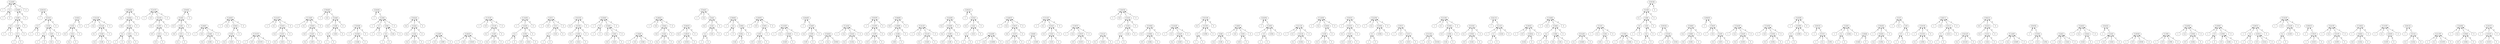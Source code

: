 digraph groma{
rankdir=BT;
0 [label="0.22065"];
1 [label="1"];
2 [label="0.2"];
3 [label="1"];
4 [label="0"];
3 -> 2 [label="2"]; 
4 -> 2 [label="5"]; 
5 [label="0.0065"];
7 [label="0.065"];
9 [label="0.6"];
10 [label="1"];
11 [label="0"];
10 -> 9 [label="6"]; 
11 -> 9 [label="1"]; 
12 [label="0.05"];
14 [label="0.5"];
15 [label="1"];
16 [label="0"];
15 -> 14 [label="5"]; 
16 -> 14 [label="2"]; 
17 [label="0"];
14 -> 12 [label="1"]; 
17 -> 12 [label="6"]; 
13 [label="0"];
9 -> 7 [label="1"]; 
12 -> 7 [label="1"]; 
13 -> 7 [label="5"]; 
8 [label="0"];
7 -> 5 [label="1"]; 
8 -> 5 [label="6"]; 
6 [label="0"];
1 -> 0 [label="2"]; 
2 -> 0 [label="1"]; 
5 -> 0 [label="1"]; 
6 -> 0 [label="3"]; 
18 [label="0.60316"];
19 [label="1"];
20 [label="0.0316"];
21 [label="0.3"];
22 [label="1"];
23 [label="0"];
22 -> 21 [label="3"]; 
23 -> 21 [label="4"]; 
24 [label="0.016"];
26 [label="0.1"];
27 [label="1"];
28 [label="0"];
27 -> 26 [label="1"]; 
28 -> 26 [label="6"]; 
29 [label="0.06"];
31 [label="0.6"];
34 [label="0"];
31 -> 29 [label="1"]; 
34 -> 29 [label="6"]; 
30 [label="0"];
26 -> 24 [label="1"]; 
29 -> 24 [label="1"]; 
30 -> 24 [label="5"]; 
25 [label="0"];
21 -> 20 [label="1"]; 
24 -> 20 [label="1"]; 
25 -> 20 [label="5"]; 
19 -> 18 [label="6"]; 
20 -> 18 [label="1"]; 
35 [label="0.0032"];
36 [label="0.032"];
38 [label="0.3"];
41 [label="0.02"];
43 [label="0.2"];
46 [label="0"];
43 -> 41 [label="1"]; 
46 -> 41 [label="6"]; 
42 [label="0"];
38 -> 36 [label="1"]; 
41 -> 36 [label="1"]; 
42 -> 36 [label="5"]; 
37 [label="0"];
36 -> 35 [label="1"]; 
37 -> 35 [label="6"]; 
47 [label="0.32126"];
48 [label="1"];
49 [label="0.2"];
52 [label="0.0126"];
54 [label="0.1"];
57 [label="0.026"];
59 [label="0.2"];
62 [label="0.06"];
63 [label="0"];
59 -> 57 [label="1"]; 
62 -> 57 [label="1"]; 
63 -> 57 [label="5"]; 
58 [label="0"];
54 -> 52 [label="1"]; 
57 -> 52 [label="1"]; 
58 -> 52 [label="5"]; 
53 [label="0"];
48 -> 47 [label="3"]; 
49 -> 47 [label="1"]; 
52 -> 47 [label="1"]; 
53 -> 47 [label="2"]; 
68 [label="0.02644"];
69 [label="0.2"];
72 [label="0.0644"];
74 [label="0.6"];
77 [label="0.044"];
79 [label="0.4"];
80 [label="1"];
81 [label="0"];
80 -> 79 [label="4"]; 
81 -> 79 [label="3"]; 
82 [label="0.04"];
84 [label="0.4"];
87 [label="0"];
84 -> 82 [label="1"]; 
87 -> 82 [label="6"]; 
83 [label="0"];
79 -> 77 [label="1"]; 
82 -> 77 [label="1"]; 
83 -> 77 [label="5"]; 
78 [label="0"];
74 -> 72 [label="1"]; 
77 -> 72 [label="1"]; 
78 -> 72 [label="5"]; 
73 [label="0"];
69 -> 68 [label="1"]; 
72 -> 68 [label="1"]; 
73 -> 68 [label="5"]; 
88 [label="0.23153"];
89 [label="1"];
90 [label="0.3"];
93 [label="0.0153"];
95 [label="0.1"];
98 [label="0.053"];
100 [label="0.5"];
103 [label="0.03"];
105 [label="0.3"];
108 [label="0"];
105 -> 103 [label="1"]; 
108 -> 103 [label="6"]; 
104 [label="0"];
100 -> 98 [label="1"]; 
103 -> 98 [label="1"]; 
104 -> 98 [label="5"]; 
99 [label="0"];
95 -> 93 [label="1"]; 
98 -> 93 [label="1"]; 
99 -> 93 [label="5"]; 
94 [label="0"];
89 -> 88 [label="2"]; 
90 -> 88 [label="1"]; 
93 -> 88 [label="1"]; 
94 -> 88 [label="3"]; 
109 [label="0.00361"];
110 [label="0.0361"];
112 [label="0.3"];
115 [label="0.061"];
117 [label="0.6"];
120 [label="0.01"];
122 [label="0.1"];
125 [label="0"];
122 -> 120 [label="1"]; 
125 -> 120 [label="6"]; 
121 [label="0"];
117 -> 115 [label="1"]; 
120 -> 115 [label="1"]; 
121 -> 115 [label="5"]; 
116 [label="0"];
112 -> 110 [label="1"]; 
115 -> 110 [label="1"]; 
116 -> 110 [label="5"]; 
111 [label="0"];
110 -> 109 [label="1"]; 
111 -> 109 [label="6"]; 
126 [label="0.26461"];
127 [label="1"];
128 [label="0.6"];
131 [label="0.0461"];
133 [label="0.4"];
136 [label="0.061"];
137 [label="0"];
133 -> 131 [label="1"]; 
136 -> 131 [label="1"]; 
137 -> 131 [label="5"]; 
132 [label="0"];
127 -> 126 [label="2"]; 
128 -> 126 [label="1"]; 
131 -> 126 [label="1"]; 
132 -> 126 [label="3"]; 
147 [label="0.24043"];
148 [label="1"];
149 [label="0.4"];
152 [label="0.0043"];
154 [label="0.043"];
156 [label="0.4"];
159 [label="0.03"];
160 [label="0"];
156 -> 154 [label="1"]; 
159 -> 154 [label="1"]; 
160 -> 154 [label="5"]; 
155 [label="0"];
154 -> 152 [label="1"]; 
155 -> 152 [label="6"]; 
153 [label="0"];
148 -> 147 [label="2"]; 
149 -> 147 [label="1"]; 
152 -> 147 [label="1"]; 
153 -> 147 [label="3"]; 
165 [label="0.15153"];
166 [label="1"];
167 [label="0.5"];
170 [label="0.0153"];
171 [label="0"];
166 -> 165 [label="1"]; 
167 -> 165 [label="1"]; 
170 -> 165 [label="1"]; 
171 -> 165 [label="4"]; 
186 [label="0.41433"];
187 [label="1"];
188 [label="0.1"];
191 [label="0.0433"];
193 [label="0.4"];
196 [label="0.033"];
198 [label="0.3"];
201 [label="0.03"];
202 [label="0"];
198 -> 196 [label="1"]; 
201 -> 196 [label="1"]; 
202 -> 196 [label="5"]; 
197 [label="0"];
193 -> 191 [label="1"]; 
196 -> 191 [label="1"]; 
197 -> 191 [label="5"]; 
192 [label="0"];
187 -> 186 [label="4"]; 
188 -> 186 [label="1"]; 
191 -> 186 [label="1"]; 
192 -> 186 [label="1"]; 
207 [label="0.11625"];
208 [label="1"];
209 [label="0.1"];
212 [label="0.0625"];
214 [label="0.6"];
217 [label="0.025"];
219 [label="0.2"];
222 [label="0.05"];
223 [label="0"];
219 -> 217 [label="1"]; 
222 -> 217 [label="1"]; 
223 -> 217 [label="5"]; 
218 [label="0"];
214 -> 212 [label="1"]; 
217 -> 212 [label="1"]; 
218 -> 212 [label="5"]; 
213 [label="0"];
208 -> 207 [label="1"]; 
209 -> 207 [label="1"]; 
212 -> 207 [label="1"]; 
213 -> 207 [label="4"]; 
228 [label="0.56446"];
229 [label="1"];
230 [label="0.6"];
233 [label="0.0446"];
234 [label="0.4"];
237 [label="0.046"];
239 [label="0.4"];
240 [label="1"];
241 [label="0"];
240 -> 239 [label="4"]; 
241 -> 239 [label="3"]; 
242 [label="0.06"];
243 [label="0"];
239 -> 237 [label="1"]; 
242 -> 237 [label="1"]; 
243 -> 237 [label="5"]; 
238 [label="0"];
234 -> 233 [label="1"]; 
237 -> 233 [label="1"]; 
238 -> 233 [label="5"]; 
229 -> 228 [label="5"]; 
230 -> 228 [label="1"]; 
233 -> 228 [label="1"]; 
248 [label="0.30346"];
249 [label="1"];
250 [label="0.0346"];
252 [label="0.3"];
255 [label="0.046"];
256 [label="0"];
252 -> 250 [label="1"]; 
255 -> 250 [label="1"]; 
256 -> 250 [label="5"]; 
251 [label="0"];
249 -> 248 [label="3"]; 
250 -> 248 [label="1"]; 
251 -> 248 [label="3"]; 
266 [label="0.64362"];
267 [label="1"];
268 [label="0.4362"];
269 [label="1"];
270 [label="0.3"];
271 [label="1"];
272 [label="0"];
271 -> 270 [label="3"]; 
272 -> 270 [label="4"]; 
273 [label="0.062"];
275 [label="0.6"];
276 [label="1"];
277 [label="0"];
276 -> 275 [label="6"]; 
277 -> 275 [label="1"]; 
278 [label="0.02"];
279 [label="0"];
275 -> 273 [label="1"]; 
278 -> 273 [label="1"]; 
279 -> 273 [label="5"]; 
274 [label="0"];
269 -> 268 [label="4"]; 
270 -> 268 [label="1"]; 
273 -> 268 [label="1"]; 
274 -> 268 [label="1"]; 
267 -> 266 [label="6"]; 
268 -> 266 [label="1"]; 
284 [label="0.04242"];
285 [label="0.4"];
288 [label="0.0242"];
290 [label="0.2"];
293 [label="0.042"];
295 [label="0.4"];
298 [label="0.02"];
299 [label="0"];
295 -> 293 [label="1"]; 
298 -> 293 [label="1"]; 
299 -> 293 [label="5"]; 
294 [label="0"];
290 -> 288 [label="1"]; 
293 -> 288 [label="1"]; 
294 -> 288 [label="5"]; 
289 [label="0"];
285 -> 284 [label="1"]; 
288 -> 284 [label="1"]; 
289 -> 284 [label="5"]; 
304 [label="0.4365"];
305 [label="1"];
306 [label="0.3"];
309 [label="0.065"];
310 [label="0"];
305 -> 304 [label="4"]; 
306 -> 304 [label="1"]; 
309 -> 304 [label="1"]; 
310 -> 304 [label="1"]; 
320 [label="0.26433"];
321 [label="1"];
322 [label="0.6"];
325 [label="0.0433"];
326 [label="0"];
321 -> 320 [label="2"]; 
322 -> 320 [label="1"]; 
325 -> 320 [label="1"]; 
326 -> 320 [label="3"]; 
341 [label="0.15145"];
342 [label="1"];
343 [label="0.5"];
346 [label="0.0145"];
348 [label="0.1"];
351 [label="0.045"];
353 [label="0.4"];
356 [label="0.05"];
357 [label="0"];
353 -> 351 [label="1"]; 
356 -> 351 [label="1"]; 
357 -> 351 [label="5"]; 
352 [label="0"];
348 -> 346 [label="1"]; 
351 -> 346 [label="1"]; 
352 -> 346 [label="5"]; 
347 [label="0"];
342 -> 341 [label="1"]; 
343 -> 341 [label="1"]; 
346 -> 341 [label="1"]; 
347 -> 341 [label="4"]; 
362 [label="0.10254"];
363 [label="1"];
364 [label="0.0254"];
366 [label="0.2"];
367 [label="1"];
368 [label="0"];
367 -> 366 [label="2"]; 
368 -> 366 [label="5"]; 
369 [label="0.054"];
371 [label="0.5"];
374 [label="0.04"];
375 [label="0"];
371 -> 369 [label="1"]; 
374 -> 369 [label="1"]; 
375 -> 369 [label="5"]; 
370 [label="0"];
366 -> 364 [label="1"]; 
369 -> 364 [label="1"]; 
370 -> 364 [label="5"]; 
365 [label="0"];
363 -> 362 [label="1"]; 
364 -> 362 [label="1"]; 
365 -> 362 [label="5"]; 
380 [label="0.2511"];
381 [label="1"];
382 [label="0.5"];
385 [label="0.011"];
387 [label="0.1"];
388 [label="1"];
389 [label="0"];
388 -> 387 [label="1"]; 
389 -> 387 [label="6"]; 
390 [label="0.01"];
391 [label="0"];
387 -> 385 [label="1"]; 
390 -> 385 [label="1"]; 
391 -> 385 [label="5"]; 
386 [label="0"];
381 -> 380 [label="2"]; 
382 -> 380 [label="1"]; 
385 -> 380 [label="1"]; 
386 -> 380 [label="3"]; 
396 [label="0.03152"];
397 [label="0.3"];
400 [label="0.0152"];
402 [label="0.1"];
405 [label="0.052"];
407 [label="0.5"];
410 [label="0.02"];
411 [label="0"];
407 -> 405 [label="1"]; 
410 -> 405 [label="1"]; 
411 -> 405 [label="5"]; 
406 [label="0"];
402 -> 400 [label="1"]; 
405 -> 400 [label="1"]; 
406 -> 400 [label="5"]; 
401 [label="0"];
397 -> 396 [label="1"]; 
400 -> 396 [label="1"]; 
401 -> 396 [label="5"]; 
416 [label="0.25263"];
417 [label="1"];
418 [label="0.5"];
419 [label="1"];
420 [label="0"];
419 -> 418 [label="5"]; 
420 -> 418 [label="2"]; 
421 [label="0.0263"];
423 [label="0.2"];
426 [label="0.063"];
428 [label="0.6"];
431 [label="0.03"];
432 [label="0"];
428 -> 426 [label="1"]; 
431 -> 426 [label="1"]; 
432 -> 426 [label="5"]; 
427 [label="0"];
423 -> 421 [label="1"]; 
426 -> 421 [label="1"]; 
427 -> 421 [label="5"]; 
422 [label="0"];
417 -> 416 [label="2"]; 
418 -> 416 [label="1"]; 
421 -> 416 [label="1"]; 
422 -> 416 [label="3"]; 
437 [label="0.3626"];
438 [label="1"];
439 [label="0.6"];
442 [label="0.026"];
443 [label="0"];
438 -> 437 [label="3"]; 
439 -> 437 [label="1"]; 
442 -> 437 [label="1"]; 
443 -> 437 [label="2"]; 
453 [label="0.26624"];
454 [label="1"];
455 [label="0.6"];
458 [label="0.0624"];
460 [label="0.6"];
463 [label="0.024"];
465 [label="0.2"];
468 [label="0.04"];
469 [label="0"];
465 -> 463 [label="1"]; 
468 -> 463 [label="1"]; 
469 -> 463 [label="5"]; 
464 [label="0"];
460 -> 458 [label="1"]; 
463 -> 458 [label="1"]; 
464 -> 458 [label="5"]; 
459 [label="0"];
454 -> 453 [label="2"]; 
455 -> 453 [label="1"]; 
458 -> 453 [label="1"]; 
459 -> 453 [label="3"]; 
474 [label="0.04616"];
475 [label="0.4"];
478 [label="0.0616"];
480 [label="0.6"];
483 [label="0.016"];
484 [label="0"];
480 -> 478 [label="1"]; 
483 -> 478 [label="1"]; 
484 -> 478 [label="5"]; 
479 [label="0"];
475 -> 474 [label="1"]; 
478 -> 474 [label="1"]; 
479 -> 474 [label="5"]; 
494 [label="0.54441"];
495 [label="1"];
496 [label="0.4"];
499 [label="0.0441"];
500 [label="0.4"];
503 [label="0.041"];
505 [label="0.4"];
506 [label="1"];
507 [label="0"];
506 -> 505 [label="4"]; 
507 -> 505 [label="3"]; 
508 [label="0.01"];
509 [label="0"];
505 -> 503 [label="1"]; 
508 -> 503 [label="1"]; 
509 -> 503 [label="5"]; 
504 [label="0"];
500 -> 499 [label="1"]; 
503 -> 499 [label="1"]; 
504 -> 499 [label="5"]; 
495 -> 494 [label="5"]; 
496 -> 494 [label="1"]; 
499 -> 494 [label="1"]; 
514 [label="0.56002"];
515 [label="1"];
516 [label="0.6"];
517 [label="1"];
518 [label="0"];
517 -> 516 [label="6"]; 
518 -> 516 [label="1"]; 
519 [label="0.0002"];
520 [label="0.002"];
522 [label="0.02"];
523 [label="0"];
522 -> 520 [label="1"]; 
523 -> 520 [label="6"]; 
521 [label="0"];
520 -> 519 [label="1"]; 
521 -> 519 [label="6"]; 
515 -> 514 [label="5"]; 
516 -> 514 [label="1"]; 
519 -> 514 [label="1"]; 
528 [label="0.45051"];
529 [label="1"];
530 [label="0.5"];
533 [label="0.0051"];
535 [label="0.051"];
537 [label="0.5"];
540 [label="0.01"];
541 [label="0"];
537 -> 535 [label="1"]; 
540 -> 535 [label="1"]; 
541 -> 535 [label="5"]; 
536 [label="0"];
535 -> 533 [label="1"]; 
536 -> 533 [label="6"]; 
534 [label="0"];
529 -> 528 [label="4"]; 
530 -> 528 [label="1"]; 
533 -> 528 [label="1"]; 
534 -> 528 [label="1"]; 
546 [label="0.21025"];
547 [label="1"];
548 [label="0.1"];
551 [label="0.0025"];
553 [label="0.025"];
554 [label="0"];
553 -> 551 [label="1"]; 
554 -> 551 [label="6"]; 
552 [label="0"];
547 -> 546 [label="2"]; 
548 -> 546 [label="1"]; 
551 -> 546 [label="1"]; 
552 -> 546 [label="3"]; 
564 [label="0.60405"];
565 [label="1"];
566 [label="0.0405"];
567 [label="0.4"];
570 [label="0.005"];
572 [label="0.05"];
573 [label="0"];
572 -> 570 [label="1"]; 
573 -> 570 [label="6"]; 
571 [label="0"];
567 -> 566 [label="1"]; 
570 -> 566 [label="1"]; 
571 -> 566 [label="5"]; 
565 -> 564 [label="6"]; 
566 -> 564 [label="1"]; 
578 [label="0.52043"];
579 [label="1"];
580 [label="0.2"];
583 [label="0.0043"];
579 -> 578 [label="5"]; 
580 -> 578 [label="1"]; 
583 -> 578 [label="1"]; 
595 [label="0.12432"];
596 [label="1"];
597 [label="0.2"];
600 [label="0.0432"];
602 [label="0.4"];
605 [label="0.032"];
606 [label="0"];
602 -> 600 [label="1"]; 
605 -> 600 [label="1"]; 
606 -> 600 [label="5"]; 
601 [label="0"];
596 -> 595 [label="1"]; 
597 -> 595 [label="1"]; 
600 -> 595 [label="1"]; 
601 -> 595 [label="4"]; 
616 [label="0.50355"];
617 [label="1"];
618 [label="0.0355"];
620 [label="0.3"];
623 [label="0.055"];
625 [label="0.5"];
628 [label="0.05"];
629 [label="0"];
625 -> 623 [label="1"]; 
628 -> 623 [label="1"]; 
629 -> 623 [label="5"]; 
624 [label="0"];
620 -> 618 [label="1"]; 
623 -> 618 [label="1"]; 
624 -> 618 [label="5"]; 
619 [label="0"];
617 -> 616 [label="5"]; 
618 -> 616 [label="1"]; 
619 -> 616 [label="1"]; 
634 [label="0.06606"];
635 [label="0.6"];
638 [label="0.0606"];
640 [label="0.6"];
643 [label="0.006"];
645 [label="0.06"];
646 [label="0"];
645 -> 643 [label="1"]; 
646 -> 643 [label="6"]; 
644 [label="0"];
640 -> 638 [label="1"]; 
643 -> 638 [label="1"]; 
644 -> 638 [label="5"]; 
639 [label="0"];
635 -> 634 [label="1"]; 
638 -> 634 [label="1"]; 
639 -> 634 [label="5"]; 
651 [label="0.32125"];
652 [label="1"];
653 [label="0.2"];
656 [label="0.0125"];
658 [label="0.1"];
661 [label="0.025"];
662 [label="0"];
658 -> 656 [label="1"]; 
661 -> 656 [label="1"]; 
662 -> 656 [label="5"]; 
657 [label="0"];
652 -> 651 [label="3"]; 
653 -> 651 [label="1"]; 
656 -> 651 [label="1"]; 
657 -> 651 [label="2"]; 
672 [label="0.02456"];
673 [label="0.2"];
676 [label="0.0456"];
678 [label="0.4"];
681 [label="0.056"];
683 [label="0.5"];
686 [label="0.06"];
687 [label="0"];
683 -> 681 [label="1"]; 
686 -> 681 [label="1"]; 
687 -> 681 [label="5"]; 
682 [label="0"];
678 -> 676 [label="1"]; 
681 -> 676 [label="1"]; 
682 -> 676 [label="5"]; 
677 [label="0"];
673 -> 672 [label="1"]; 
676 -> 672 [label="1"]; 
677 -> 672 [label="5"]; 
692 [label="0.60321"];
693 [label="1"];
694 [label="0.0321"];
695 [label="0.3"];
698 [label="0.021"];
700 [label="0.2"];
701 [label="1"];
702 [label="0"];
701 -> 700 [label="2"]; 
702 -> 700 [label="5"]; 
703 [label="0.01"];
704 [label="0"];
700 -> 698 [label="1"]; 
703 -> 698 [label="1"]; 
704 -> 698 [label="5"]; 
699 [label="0"];
695 -> 694 [label="1"]; 
698 -> 694 [label="1"]; 
699 -> 694 [label="5"]; 
693 -> 692 [label="6"]; 
694 -> 692 [label="1"]; 
709 [label="0.42456"];
710 [label="1"];
711 [label="0.2"];
714 [label="0.0456"];
715 [label="0"];
710 -> 709 [label="4"]; 
711 -> 709 [label="1"]; 
714 -> 709 [label="1"]; 
715 -> 709 [label="1"]; 
730 [label="0.44615"];
731 [label="1"];
732 [label="0.4"];
735 [label="0.0615"];
737 [label="0.6"];
740 [label="0.015"];
742 [label="0.1"];
745 [label="0.05"];
746 [label="0"];
742 -> 740 [label="1"]; 
745 -> 740 [label="1"]; 
746 -> 740 [label="5"]; 
741 [label="0"];
737 -> 735 [label="1"]; 
740 -> 735 [label="1"]; 
741 -> 735 [label="5"]; 
736 [label="0"];
731 -> 730 [label="4"]; 
732 -> 730 [label="1"]; 
735 -> 730 [label="1"]; 
736 -> 730 [label="1"]; 
751 [label="0.6045"];
752 [label="1"];
753 [label="0.045"];
752 -> 751 [label="6"]; 
753 -> 751 [label="1"]; 
763 [label="0.31323"];
764 [label="1"];
765 [label="0.1"];
768 [label="0.0323"];
770 [label="0.3"];
773 [label="0.023"];
775 [label="0.2"];
778 [label="0.03"];
779 [label="0"];
775 -> 773 [label="1"]; 
778 -> 773 [label="1"]; 
779 -> 773 [label="5"]; 
774 [label="0"];
770 -> 768 [label="1"]; 
773 -> 768 [label="1"]; 
774 -> 768 [label="5"]; 
769 [label="0"];
764 -> 763 [label="3"]; 
765 -> 763 [label="1"]; 
768 -> 763 [label="1"]; 
769 -> 763 [label="2"]; 
784 [label="0.34515"];
785 [label="1"];
786 [label="0.4"];
789 [label="0.0515"];
791 [label="0.5"];
794 [label="0.015"];
795 [label="0"];
791 -> 789 [label="1"]; 
794 -> 789 [label="1"]; 
795 -> 789 [label="5"]; 
790 [label="0"];
785 -> 784 [label="3"]; 
786 -> 784 [label="1"]; 
789 -> 784 [label="1"]; 
790 -> 784 [label="2"]; 
805 [label="0.0123"];
806 [label="0.1"];
809 [label="0.023"];
810 [label="0"];
806 -> 805 [label="1"]; 
809 -> 805 [label="1"]; 
810 -> 805 [label="5"]; 
820 [label="0.46334"];
821 [label="1"];
822 [label="0.6"];
825 [label="0.0334"];
827 [label="0.3"];
830 [label="0.034"];
832 [label="0.3"];
833 [label="1"];
834 [label="0"];
833 -> 832 [label="3"]; 
834 -> 832 [label="4"]; 
835 [label="0.04"];
836 [label="0"];
832 -> 830 [label="1"]; 
835 -> 830 [label="1"]; 
836 -> 830 [label="5"]; 
831 [label="0"];
827 -> 825 [label="1"]; 
830 -> 825 [label="1"]; 
831 -> 825 [label="5"]; 
826 [label="0"];
821 -> 820 [label="4"]; 
822 -> 820 [label="1"]; 
825 -> 820 [label="1"]; 
826 -> 820 [label="1"]; 
841 [label="0.03562"];
842 [label="0.3"];
845 [label="0.0562"];
847 [label="0.5"];
850 [label="0.062"];
851 [label="0"];
847 -> 845 [label="1"]; 
850 -> 845 [label="1"]; 
851 -> 845 [label="5"]; 
846 [label="0"];
842 -> 841 [label="1"]; 
845 -> 841 [label="1"]; 
846 -> 841 [label="5"]; 
861 [label="0.23225"];
862 [label="1"];
863 [label="0.3"];
866 [label="0.0225"];
868 [label="0.2"];
871 [label="0.025"];
872 [label="0"];
868 -> 866 [label="1"]; 
871 -> 866 [label="1"]; 
872 -> 866 [label="5"]; 
867 [label="0"];
862 -> 861 [label="2"]; 
863 -> 861 [label="1"]; 
866 -> 861 [label="1"]; 
867 -> 861 [label="3"]; 
882 [label="0.03156"];
883 [label="0.3"];
886 [label="0.0156"];
888 [label="0.1"];
889 [label="1"];
890 [label="0"];
889 -> 888 [label="1"]; 
890 -> 888 [label="6"]; 
891 [label="0.056"];
892 [label="0"];
888 -> 886 [label="1"]; 
891 -> 886 [label="1"]; 
892 -> 886 [label="5"]; 
887 [label="0"];
883 -> 882 [label="1"]; 
886 -> 882 [label="1"]; 
887 -> 882 [label="5"]; 
902 [label="0.046"];
903 [label="0.4"];
906 [label="0.06"];
907 [label="0"];
903 -> 902 [label="1"]; 
906 -> 902 [label="1"]; 
907 -> 902 [label="5"]; 
912 [label="0.4603"];
913 [label="1"];
914 [label="0.6"];
917 [label="0.003"];
919 [label="0.03"];
920 [label="0"];
919 -> 917 [label="1"]; 
920 -> 917 [label="6"]; 
918 [label="0"];
913 -> 912 [label="4"]; 
914 -> 912 [label="1"]; 
917 -> 912 [label="1"]; 
918 -> 912 [label="1"]; 
925 [label="0.62554"];
926 [label="1"];
927 [label="0.2554"];
928 [label="1"];
929 [label="0.5"];
930 [label="1"];
931 [label="0"];
930 -> 929 [label="5"]; 
931 -> 929 [label="2"]; 
932 [label="0.054"];
933 [label="0"];
928 -> 927 [label="2"]; 
929 -> 927 [label="1"]; 
932 -> 927 [label="1"]; 
933 -> 927 [label="3"]; 
926 -> 925 [label="6"]; 
927 -> 925 [label="1"]; 
943 [label="0.21134"];
944 [label="1"];
945 [label="0.1"];
948 [label="0.0134"];
950 [label="0.1"];
953 [label="0.034"];
954 [label="0"];
950 -> 948 [label="1"]; 
953 -> 948 [label="1"]; 
954 -> 948 [label="5"]; 
949 [label="0"];
944 -> 943 [label="2"]; 
945 -> 943 [label="1"]; 
948 -> 943 [label="1"]; 
949 -> 943 [label="3"]; 
964 [label="0.12036"];
965 [label="1"];
966 [label="0.2"];
969 [label="0.0036"];
971 [label="0.036"];
973 [label="0.3"];
976 [label="0.06"];
977 [label="0"];
973 -> 971 [label="1"]; 
976 -> 971 [label="1"]; 
977 -> 971 [label="5"]; 
972 [label="0"];
971 -> 969 [label="1"]; 
972 -> 969 [label="6"]; 
970 [label="0"];
965 -> 964 [label="1"]; 
966 -> 964 [label="1"]; 
969 -> 964 [label="1"]; 
970 -> 964 [label="4"]; 
982 [label="0.50331"];
983 [label="1"];
984 [label="0.0331"];
986 [label="0.3"];
989 [label="0.031"];
991 [label="0.3"];
994 [label="0.01"];
995 [label="0"];
991 -> 989 [label="1"]; 
994 -> 989 [label="1"]; 
995 -> 989 [label="5"]; 
990 [label="0"];
986 -> 984 [label="1"]; 
989 -> 984 [label="1"]; 
990 -> 984 [label="5"]; 
985 [label="0"];
983 -> 982 [label="5"]; 
984 -> 982 [label="1"]; 
985 -> 982 [label="1"]; 
1000 [label="0.22354"];
1001 [label="1"];
1002 [label="0.2"];
1005 [label="0.0354"];
1007 [label="0.3"];
1008 [label="1"];
1009 [label="0"];
1008 -> 1007 [label="3"]; 
1009 -> 1007 [label="4"]; 
1010 [label="0.054"];
1011 [label="0"];
1007 -> 1005 [label="1"]; 
1010 -> 1005 [label="1"]; 
1011 -> 1005 [label="5"]; 
1006 [label="0"];
1001 -> 1000 [label="2"]; 
1002 -> 1000 [label="1"]; 
1005 -> 1000 [label="1"]; 
1006 -> 1000 [label="3"]; 
1021 [label="0.5513"];
1022 [label="1"];
1023 [label="0.5"];
1026 [label="0.013"];
1027 [label="0.1"];
1030 [label="0.03"];
1031 [label="0"];
1027 -> 1026 [label="1"]; 
1030 -> 1026 [label="1"]; 
1031 -> 1026 [label="5"]; 
1022 -> 1021 [label="5"]; 
1023 -> 1021 [label="1"]; 
1026 -> 1021 [label="1"]; 
1036 [label="0.51334"];
1037 [label="1"];
1038 [label="0.1"];
1041 [label="0.0334"];
1037 -> 1036 [label="5"]; 
1038 -> 1036 [label="1"]; 
1041 -> 1036 [label="1"]; 
1056 [label="0.41304"];
1057 [label="1"];
1058 [label="0.1"];
1061 [label="0.0304"];
1063 [label="0.3"];
1066 [label="0.004"];
1068 [label="0.04"];
1069 [label="0"];
1068 -> 1066 [label="1"]; 
1069 -> 1066 [label="6"]; 
1067 [label="0"];
1063 -> 1061 [label="1"]; 
1066 -> 1061 [label="1"]; 
1067 -> 1061 [label="5"]; 
1062 [label="0"];
1057 -> 1056 [label="4"]; 
1058 -> 1056 [label="1"]; 
1061 -> 1056 [label="1"]; 
1062 -> 1056 [label="1"]; 
1074 [label="0.01541"];
1075 [label="0.1"];
1078 [label="0.0541"];
1080 [label="0.5"];
1083 [label="0.041"];
1084 [label="0"];
1080 -> 1078 [label="1"]; 
1083 -> 1078 [label="1"]; 
1084 -> 1078 [label="5"]; 
1079 [label="0"];
1075 -> 1074 [label="1"]; 
1078 -> 1074 [label="1"]; 
1079 -> 1074 [label="5"]; 
1094 [label="0.62116"];
1095 [label="1"];
1096 [label="0.2116"];
1097 [label="1"];
1098 [label="0.1"];
1099 [label="1"];
1100 [label="0"];
1099 -> 1098 [label="1"]; 
1100 -> 1098 [label="6"]; 
1101 [label="0.016"];
1102 [label="0"];
1097 -> 1096 [label="2"]; 
1098 -> 1096 [label="1"]; 
1101 -> 1096 [label="1"]; 
1102 -> 1096 [label="3"]; 
1095 -> 1094 [label="6"]; 
1096 -> 1094 [label="1"]; 
1112 [label="0.25032"];
1113 [label="1"];
1114 [label="0.5"];
1117 [label="0.0032"];
1119 [label="0.032"];
1120 [label="0"];
1119 -> 1117 [label="1"]; 
1120 -> 1117 [label="6"]; 
1118 [label="0"];
1113 -> 1112 [label="2"]; 
1114 -> 1112 [label="1"]; 
1117 -> 1112 [label="1"]; 
1118 -> 1112 [label="3"]; 
1130 [label="0.33464"];
1131 [label="1"];
1132 [label="0.3"];
1135 [label="0.0464"];
1137 [label="0.4"];
1138 [label="1"];
1139 [label="0"];
1138 -> 1137 [label="4"]; 
1139 -> 1137 [label="3"]; 
1140 [label="0.064"];
1142 [label="0.6"];
1145 [label="0.04"];
1146 [label="0"];
1142 -> 1140 [label="1"]; 
1145 -> 1140 [label="1"]; 
1146 -> 1140 [label="5"]; 
1141 [label="0"];
1137 -> 1135 [label="1"]; 
1140 -> 1135 [label="1"]; 
1141 -> 1135 [label="5"]; 
1136 [label="0"];
1131 -> 1130 [label="3"]; 
1132 -> 1130 [label="1"]; 
1135 -> 1130 [label="1"]; 
1136 -> 1130 [label="2"]; 
1151 [label="0.01263"];
1152 [label="0.1"];
1155 [label="0.0263"];
1156 [label="0"];
1152 -> 1151 [label="1"]; 
1155 -> 1151 [label="1"]; 
1156 -> 1151 [label="5"]; 
1171 [label="0.3101"];
1172 [label="1"];
1173 [label="0.1"];
1176 [label="0.001"];
1178 [label="0.01"];
1179 [label="0"];
1178 -> 1176 [label="1"]; 
1179 -> 1176 [label="6"]; 
1177 [label="0"];
1172 -> 1171 [label="3"]; 
1173 -> 1171 [label="1"]; 
1176 -> 1171 [label="1"]; 
1177 -> 1171 [label="2"]; 
1184 [label="0.3304"];
1185 [label="1"];
1186 [label="0.3"];
1189 [label="0.004"];
1190 [label="0"];
1185 -> 1184 [label="3"]; 
1186 -> 1184 [label="1"]; 
1189 -> 1184 [label="1"]; 
1190 -> 1184 [label="2"]; 
1197 [label="0.00166"];
1198 [label="0.0166"];
1200 [label="0.1"];
1203 [label="0.066"];
1205 [label="0.6"];
1206 [label="1"];
1207 [label="0"];
1206 -> 1205 [label="6"]; 
1207 -> 1205 [label="1"]; 
1208 [label="0.06"];
1210 [label="0.6"];
1211 [label="1"];
1212 [label="0"];
1211 -> 1210 [label="6"]; 
1212 -> 1210 [label="1"]; 
1213 [label="0"];
1210 -> 1208 [label="1"]; 
1213 -> 1208 [label="6"]; 
1209 [label="0"];
1205 -> 1203 [label="1"]; 
1208 -> 1203 [label="1"]; 
1209 -> 1203 [label="5"]; 
1204 [label="0"];
1200 -> 1198 [label="1"]; 
1203 -> 1198 [label="1"]; 
1204 -> 1198 [label="5"]; 
1199 [label="0"];
1198 -> 1197 [label="1"]; 
1199 -> 1197 [label="6"]; 
1214 [label="0.65334"];
1215 [label="1"];
1216 [label="0.5334"];
1217 [label="1"];
1218 [label="0.3"];
1221 [label="0.034"];
1217 -> 1216 [label="5"]; 
1218 -> 1216 [label="1"]; 
1221 -> 1216 [label="1"]; 
1215 -> 1214 [label="6"]; 
1216 -> 1214 [label="1"]; 
1231 [label="0.04661"];
1232 [label="0.4"];
1235 [label="0.0661"];
1237 [label="0.6"];
1240 [label="0.061"];
1241 [label="0"];
1237 -> 1235 [label="1"]; 
1240 -> 1235 [label="1"]; 
1241 -> 1235 [label="5"]; 
1236 [label="0"];
1232 -> 1231 [label="1"]; 
1235 -> 1231 [label="1"]; 
1236 -> 1231 [label="5"]; 
1251 [label="0.65635"];
1252 [label="1"];
1253 [label="0.5635"];
1254 [label="1"];
1255 [label="0.6"];
1258 [label="0.035"];
1259 [label="0.3"];
1262 [label="0.05"];
1263 [label="0"];
1259 -> 1258 [label="1"]; 
1262 -> 1258 [label="1"]; 
1263 -> 1258 [label="5"]; 
1254 -> 1253 [label="5"]; 
1255 -> 1253 [label="1"]; 
1258 -> 1253 [label="1"]; 
1252 -> 1251 [label="6"]; 
1253 -> 1251 [label="1"]; 
1268 [label="0.32435"];
1269 [label="1"];
1270 [label="0.2"];
1273 [label="0.0435"];
1275 [label="0.4"];
1278 [label="0.035"];
1279 [label="0"];
1275 -> 1273 [label="1"]; 
1278 -> 1273 [label="1"]; 
1279 -> 1273 [label="5"]; 
1274 [label="0"];
1269 -> 1268 [label="3"]; 
1270 -> 1268 [label="1"]; 
1273 -> 1268 [label="1"]; 
1274 -> 1268 [label="2"]; 
1289 [label="0.16352"];
1290 [label="1"];
1291 [label="0.6"];
1294 [label="0.0352"];
1296 [label="0.3"];
1299 [label="0.052"];
1300 [label="0"];
1296 -> 1294 [label="1"]; 
1299 -> 1294 [label="1"]; 
1300 -> 1294 [label="5"]; 
1295 [label="0"];
1290 -> 1289 [label="1"]; 
1291 -> 1289 [label="1"]; 
1294 -> 1289 [label="1"]; 
1295 -> 1289 [label="4"]; 
1310 [label="0.40356"];
1311 [label="1"];
1312 [label="0.0356"];
1314 [label="0.3"];
1315 [label="1"];
1316 [label="0"];
1315 -> 1314 [label="3"]; 
1316 -> 1314 [label="4"]; 
1317 [label="0.056"];
1318 [label="0"];
1314 -> 1312 [label="1"]; 
1317 -> 1312 [label="1"]; 
1318 -> 1312 [label="5"]; 
1313 [label="0"];
1311 -> 1310 [label="4"]; 
1312 -> 1310 [label="1"]; 
1313 -> 1310 [label="2"]; 
1328 [label="0.65151"];
1329 [label="1"];
1330 [label="0.5151"];
1331 [label="1"];
1332 [label="0.1"];
1335 [label="0.051"];
1331 -> 1330 [label="5"]; 
1332 -> 1330 [label="1"]; 
1335 -> 1330 [label="1"]; 
1329 -> 1328 [label="6"]; 
1330 -> 1328 [label="1"]; 
1345 [label="0.4204"];
1346 [label="1"];
1347 [label="0.2"];
1348 [label="1"];
1349 [label="0"];
1348 -> 1347 [label="2"]; 
1349 -> 1347 [label="5"]; 
1350 [label="0.004"];
1351 [label="0"];
1346 -> 1345 [label="4"]; 
1347 -> 1345 [label="1"]; 
1350 -> 1345 [label="1"]; 
1351 -> 1345 [label="1"]; 
1358 [label="0.0026"];
1359 [label="0.026"];
1360 [label="0"];
1359 -> 1358 [label="1"]; 
1360 -> 1358 [label="6"]; 
1370 [label="0.50252"];
1371 [label="1"];
1372 [label="0.0252"];
1374 [label="0.2"];
1377 [label="0.052"];
1378 [label="0"];
1374 -> 1372 [label="1"]; 
1377 -> 1372 [label="1"]; 
1378 -> 1372 [label="5"]; 
1373 [label="0"];
1371 -> 1370 [label="5"]; 
1372 -> 1370 [label="1"]; 
1373 -> 1370 [label="1"]; 
1388 [label="0.515"];
1389 [label="1"];
1390 [label="0.1"];
1393 [label="0.05"];
1394 [label="0.5"];
1395 [label="1"];
1396 [label="0"];
1395 -> 1394 [label="5"]; 
1396 -> 1394 [label="2"]; 
1397 [label="0"];
1394 -> 1393 [label="1"]; 
1397 -> 1393 [label="6"]; 
1389 -> 1388 [label="5"]; 
1390 -> 1388 [label="1"]; 
1393 -> 1388 [label="1"]; 
1398 [label="0.30154"];
1399 [label="1"];
1400 [label="0.0154"];
1402 [label="0.1"];
1405 [label="0.054"];
1406 [label="0"];
1402 -> 1400 [label="1"]; 
1405 -> 1400 [label="1"]; 
1406 -> 1400 [label="5"]; 
1401 [label="0"];
1399 -> 1398 [label="3"]; 
1400 -> 1398 [label="1"]; 
1401 -> 1398 [label="3"]; 
1416 [label="0.46111"];
1417 [label="1"];
1418 [label="0.6"];
1421 [label="0.0111"];
1423 [label="0.1"];
1424 [label="1"];
1425 [label="0"];
1424 -> 1423 [label="1"]; 
1425 -> 1423 [label="6"]; 
1426 [label="0.011"];
1427 [label="0"];
1423 -> 1421 [label="1"]; 
1426 -> 1421 [label="1"]; 
1427 -> 1421 [label="5"]; 
1422 [label="0"];
1417 -> 1416 [label="4"]; 
1418 -> 1416 [label="1"]; 
1421 -> 1416 [label="1"]; 
1422 -> 1416 [label="1"]; 
1437 [label="0.02125"];
1438 [label="0.2"];
1441 [label="0.0125"];
1442 [label="0"];
1438 -> 1437 [label="1"]; 
1441 -> 1437 [label="1"]; 
1442 -> 1437 [label="5"]; 
1457 [label="0.06214"];
1458 [label="0.6"];
1461 [label="0.0214"];
1463 [label="0.2"];
1466 [label="0.014"];
1468 [label="0.1"];
1471 [label="0.04"];
1472 [label="0"];
1468 -> 1466 [label="1"]; 
1471 -> 1466 [label="1"]; 
1472 -> 1466 [label="5"]; 
1467 [label="0"];
1463 -> 1461 [label="1"]; 
1466 -> 1461 [label="1"]; 
1467 -> 1461 [label="5"]; 
1462 [label="0"];
1458 -> 1457 [label="1"]; 
1461 -> 1457 [label="1"]; 
1462 -> 1457 [label="5"]; 
1477 [label="0.12405"];
1478 [label="1"];
1479 [label="0.2"];
1482 [label="0.0405"];
1483 [label="0"];
1478 -> 1477 [label="1"]; 
1479 -> 1477 [label="1"]; 
1482 -> 1477 [label="1"]; 
1483 -> 1477 [label="4"]; 
1495 [label="0.65352"];
1496 [label="1"];
1497 [label="0.5352"];
1498 [label="1"];
1499 [label="0.3"];
1502 [label="0.052"];
1498 -> 1497 [label="5"]; 
1499 -> 1497 [label="1"]; 
1502 -> 1497 [label="1"]; 
1496 -> 1495 [label="6"]; 
1497 -> 1495 [label="1"]; 
1512 [label="0.2623"];
1513 [label="1"];
1514 [label="0.6"];
1517 [label="0.023"];
1518 [label="0"];
1513 -> 1512 [label="2"]; 
1514 -> 1512 [label="1"]; 
1517 -> 1512 [label="1"]; 
1518 -> 1512 [label="3"]; 
1528 [label="0.42023"];
1529 [label="1"];
1530 [label="0.2"];
1533 [label="0.0023"];
1535 [label="0.023"];
1536 [label="0"];
1535 -> 1533 [label="1"]; 
1536 -> 1533 [label="6"]; 
1534 [label="0"];
1529 -> 1528 [label="4"]; 
1530 -> 1528 [label="1"]; 
1533 -> 1528 [label="1"]; 
1534 -> 1528 [label="1"]; 
1546 [label="0.64343"];
1547 [label="1"];
1548 [label="0.4343"];
1549 [label="1"];
1550 [label="0.3"];
1553 [label="0.043"];
1554 [label="0"];
1549 -> 1548 [label="4"]; 
1550 -> 1548 [label="1"]; 
1553 -> 1548 [label="1"]; 
1554 -> 1548 [label="1"]; 
1547 -> 1546 [label="6"]; 
1548 -> 1546 [label="1"]; 
1564 [label="0.45036"];
1565 [label="1"];
1566 [label="0.5"];
1569 [label="0.0036"];
1570 [label="0"];
1565 -> 1564 [label="4"]; 
1566 -> 1564 [label="1"]; 
1569 -> 1564 [label="1"]; 
1570 -> 1564 [label="1"]; 
1582 [label="0.1556"];
1583 [label="1"];
1584 [label="0.5"];
1587 [label="0.056"];
1588 [label="0"];
1583 -> 1582 [label="1"]; 
1584 -> 1582 [label="1"]; 
1587 -> 1582 [label="1"]; 
1588 -> 1582 [label="4"]; 
1598 [label="0.42502"];
1599 [label="1"];
1600 [label="0.2"];
1603 [label="0.0502"];
1605 [label="0.5"];
1608 [label="0.002"];
1609 [label="0"];
1605 -> 1603 [label="1"]; 
1608 -> 1603 [label="1"]; 
1609 -> 1603 [label="5"]; 
1604 [label="0"];
1599 -> 1598 [label="4"]; 
1600 -> 1598 [label="1"]; 
1603 -> 1598 [label="1"]; 
1604 -> 1598 [label="1"]; 
1616 [label="0.45561"];
1617 [label="1"];
1618 [label="0.5"];
1619 [label="1"];
1620 [label="0"];
1619 -> 1618 [label="5"]; 
1620 -> 1618 [label="2"]; 
1621 [label="0.0561"];
1623 [label="0.5"];
1626 [label="0.061"];
1627 [label="0"];
1623 -> 1621 [label="1"]; 
1626 -> 1621 [label="1"]; 
1627 -> 1621 [label="5"]; 
1622 [label="0"];
1617 -> 1616 [label="4"]; 
1618 -> 1616 [label="1"]; 
1621 -> 1616 [label="1"]; 
1622 -> 1616 [label="1"]; 
1637 [label="0.26514"];
1638 [label="1"];
1639 [label="0.6"];
1640 [label="1"];
1641 [label="0"];
1640 -> 1639 [label="6"]; 
1641 -> 1639 [label="1"]; 
1642 [label="0.0514"];
1644 [label="0.5"];
1647 [label="0.014"];
1648 [label="0"];
1644 -> 1642 [label="1"]; 
1647 -> 1642 [label="1"]; 
1648 -> 1642 [label="5"]; 
1643 [label="0"];
1638 -> 1637 [label="2"]; 
1639 -> 1637 [label="1"]; 
1642 -> 1637 [label="1"]; 
1643 -> 1637 [label="3"]; 
1658 [label="0.33235"];
1659 [label="1"];
1660 [label="0.3"];
1663 [label="0.0235"];
1665 [label="0.2"];
1666 [label="1"];
1667 [label="0"];
1666 -> 1665 [label="2"]; 
1667 -> 1665 [label="5"]; 
1668 [label="0.035"];
1669 [label="0"];
1665 -> 1663 [label="1"]; 
1668 -> 1663 [label="1"]; 
1669 -> 1663 [label="5"]; 
1664 [label="0"];
1659 -> 1658 [label="3"]; 
1660 -> 1658 [label="1"]; 
1663 -> 1658 [label="1"]; 
1664 -> 1658 [label="2"]; 
1679 [label="0.65015"];
1680 [label="1"];
1681 [label="0.5015"];
1682 [label="1"];
1683 [label="0.015"];
1684 [label="0"];
1682 -> 1681 [label="5"]; 
1683 -> 1681 [label="1"]; 
1684 -> 1681 [label="1"]; 
1680 -> 1679 [label="6"]; 
1681 -> 1679 [label="1"]; 
1694 [label="0.42155"];
1695 [label="1"];
1696 [label="0.2"];
1699 [label="0.0155"];
1701 [label="0.1"];
1704 [label="0.055"];
1705 [label="0"];
1701 -> 1699 [label="1"]; 
1704 -> 1699 [label="1"]; 
1705 -> 1699 [label="5"]; 
1700 [label="0"];
1695 -> 1694 [label="4"]; 
1696 -> 1694 [label="1"]; 
1699 -> 1694 [label="1"]; 
1700 -> 1694 [label="1"]; 
1715 [label="0.10632"];
1716 [label="1"];
1717 [label="0.0632"];
1719 [label="0.6"];
1722 [label="0.032"];
1723 [label="0"];
1719 -> 1717 [label="1"]; 
1722 -> 1717 [label="1"]; 
1723 -> 1717 [label="5"]; 
1718 [label="0"];
1716 -> 1715 [label="1"]; 
1717 -> 1715 [label="1"]; 
1718 -> 1715 [label="5"]; 
1733 [label="0.31035"];
1734 [label="1"];
1735 [label="0.1"];
1738 [label="0.0035"];
1740 [label="0.035"];
1741 [label="0"];
1740 -> 1738 [label="1"]; 
1741 -> 1738 [label="6"]; 
1739 [label="0"];
1734 -> 1733 [label="3"]; 
1735 -> 1733 [label="1"]; 
1738 -> 1733 [label="1"]; 
1739 -> 1733 [label="2"]; 
1751 [label="0.60132"];
1752 [label="1"];
1753 [label="0.0132"];
1754 [label="0.1"];
1757 [label="0.032"];
1758 [label="0"];
1754 -> 1753 [label="1"]; 
1757 -> 1753 [label="1"]; 
1758 -> 1753 [label="5"]; 
1752 -> 1751 [label="6"]; 
1753 -> 1751 [label="1"]; 
1768 [label="0.21155"];
1769 [label="1"];
1770 [label="0.1"];
1773 [label="0.0155"];
1774 [label="0"];
1769 -> 1768 [label="2"]; 
1770 -> 1768 [label="1"]; 
1773 -> 1768 [label="1"]; 
1774 -> 1768 [label="3"]; 
1789 [label="0.42564"];
1790 [label="1"];
1791 [label="0.2"];
1794 [label="0.0564"];
1796 [label="0.5"];
1799 [label="0.064"];
1800 [label="0"];
1796 -> 1794 [label="1"]; 
1799 -> 1794 [label="1"]; 
1800 -> 1794 [label="5"]; 
1795 [label="0"];
1790 -> 1789 [label="4"]; 
1791 -> 1789 [label="1"]; 
1794 -> 1789 [label="1"]; 
1795 -> 1789 [label="1"]; 
1810 [label="0.20315"];
1811 [label="1"];
1812 [label="0.0315"];
1814 [label="0.3"];
1817 [label="0.015"];
1818 [label="0"];
1814 -> 1812 [label="1"]; 
1817 -> 1812 [label="1"]; 
1818 -> 1812 [label="5"]; 
1813 [label="0"];
1811 -> 1810 [label="2"]; 
1812 -> 1810 [label="1"]; 
1813 -> 1810 [label="4"]; 
}